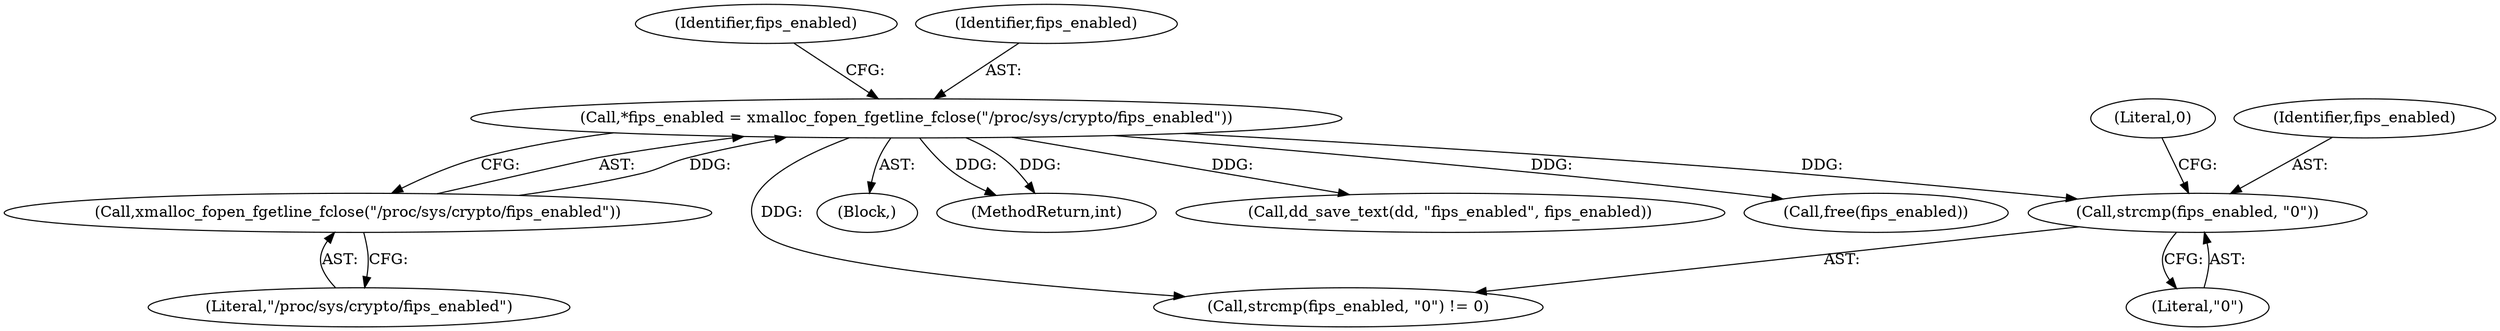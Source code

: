 digraph "0_abrt_80408e9e24a1c10f85fd969e1853e0f192157f92_0@API" {
"1000833" [label="(Call,strcmp(fips_enabled, \"0\"))"];
"1000824" [label="(Call,*fips_enabled = xmalloc_fopen_fgetline_fclose(\"/proc/sys/crypto/fips_enabled\"))"];
"1000826" [label="(Call,xmalloc_fopen_fgetline_fclose(\"/proc/sys/crypto/fips_enabled\"))"];
"1000837" [label="(Call,dd_save_text(dd, \"fips_enabled\", fips_enabled))"];
"1000841" [label="(Call,free(fips_enabled))"];
"1000829" [label="(Identifier,fips_enabled)"];
"1000836" [label="(Literal,0)"];
"1000834" [label="(Identifier,fips_enabled)"];
"1000825" [label="(Identifier,fips_enabled)"];
"1000833" [label="(Call,strcmp(fips_enabled, \"0\"))"];
"1000835" [label="(Literal,\"0\")"];
"1000824" [label="(Call,*fips_enabled = xmalloc_fopen_fgetline_fclose(\"/proc/sys/crypto/fips_enabled\"))"];
"1000832" [label="(Call,strcmp(fips_enabled, \"0\") != 0)"];
"1000623" [label="(Block,)"];
"1001168" [label="(MethodReturn,int)"];
"1000827" [label="(Literal,\"/proc/sys/crypto/fips_enabled\")"];
"1000826" [label="(Call,xmalloc_fopen_fgetline_fclose(\"/proc/sys/crypto/fips_enabled\"))"];
"1000833" -> "1000832"  [label="AST: "];
"1000833" -> "1000835"  [label="CFG: "];
"1000834" -> "1000833"  [label="AST: "];
"1000835" -> "1000833"  [label="AST: "];
"1000836" -> "1000833"  [label="CFG: "];
"1000824" -> "1000833"  [label="DDG: "];
"1000824" -> "1000623"  [label="AST: "];
"1000824" -> "1000826"  [label="CFG: "];
"1000825" -> "1000824"  [label="AST: "];
"1000826" -> "1000824"  [label="AST: "];
"1000829" -> "1000824"  [label="CFG: "];
"1000824" -> "1001168"  [label="DDG: "];
"1000824" -> "1001168"  [label="DDG: "];
"1000826" -> "1000824"  [label="DDG: "];
"1000824" -> "1000832"  [label="DDG: "];
"1000824" -> "1000837"  [label="DDG: "];
"1000824" -> "1000841"  [label="DDG: "];
"1000826" -> "1000827"  [label="CFG: "];
"1000827" -> "1000826"  [label="AST: "];
}
